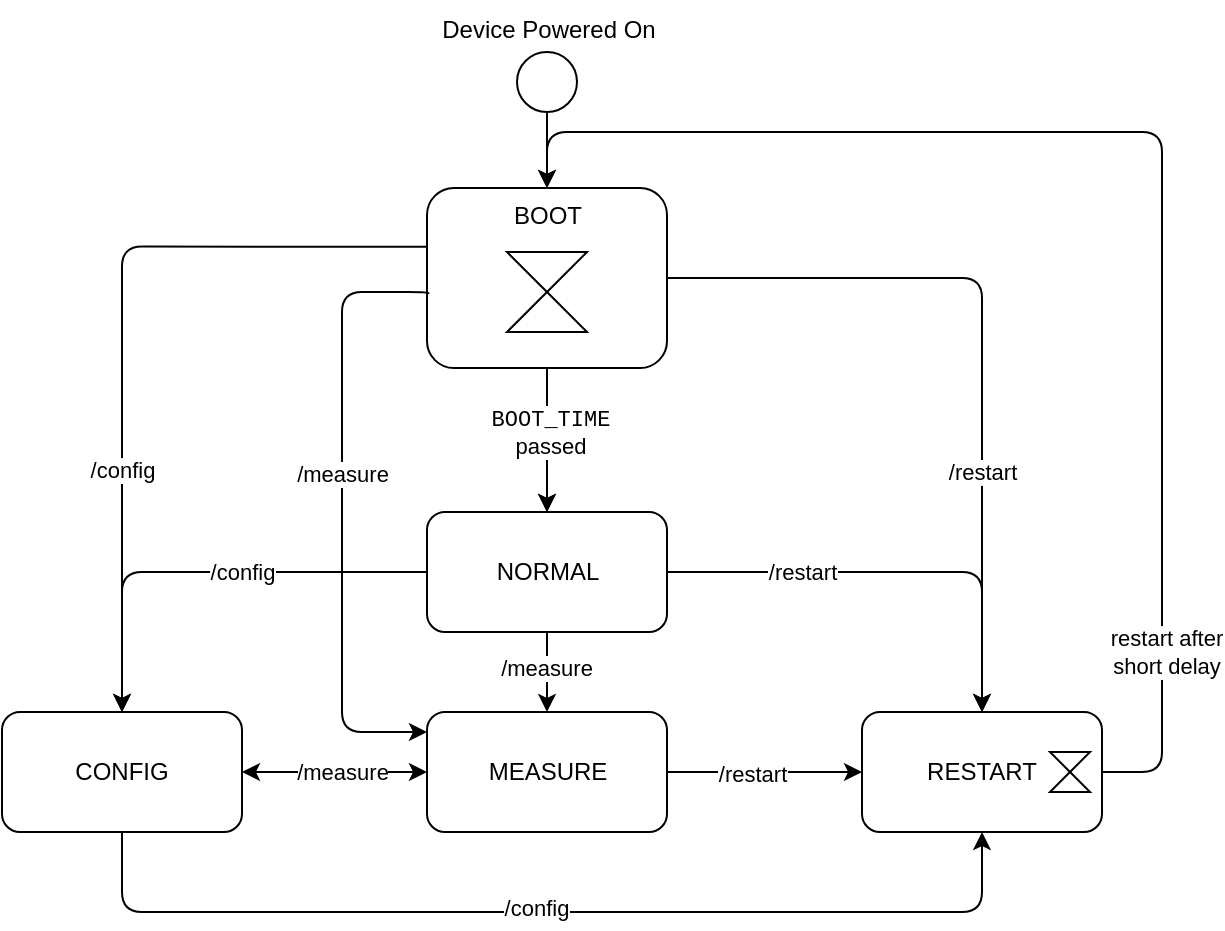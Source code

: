 <mxfile version="28.0.6">
  <diagram name="Page-1" id="dQ-U-f99uRvZ_cNCgXUa">
    <mxGraphModel dx="1947" dy="648" grid="1" gridSize="10" guides="1" tooltips="1" connect="1" arrows="1" fold="1" page="1" pageScale="1" pageWidth="850" pageHeight="1100" math="0" shadow="0">
      <root>
        <mxCell id="0" />
        <mxCell id="1" parent="0" />
        <mxCell id="7978M4uVV9RVU4iT2Jcb-8" style="edgeStyle=orthogonalEdgeStyle;rounded=0;orthogonalLoop=1;jettySize=auto;html=1;" edge="1" parent="1" source="7978M4uVV9RVU4iT2Jcb-4" target="7978M4uVV9RVU4iT2Jcb-3">
          <mxGeometry relative="1" as="geometry" />
        </mxCell>
        <mxCell id="7978M4uVV9RVU4iT2Jcb-39" value="" style="edgeStyle=orthogonalEdgeStyle;rounded=0;orthogonalLoop=1;jettySize=auto;html=1;" edge="1" parent="1" source="7978M4uVV9RVU4iT2Jcb-2" target="7978M4uVV9RVU4iT2Jcb-3">
          <mxGeometry relative="1" as="geometry" />
        </mxCell>
        <mxCell id="7978M4uVV9RVU4iT2Jcb-40" value="&lt;font face=&quot;Courier New&quot;&gt;BOOT_TIME&lt;/font&gt;&lt;div&gt;passed&lt;/div&gt;" style="edgeLabel;html=1;align=center;verticalAlign=middle;resizable=0;points=[];" vertex="1" connectable="0" parent="7978M4uVV9RVU4iT2Jcb-39">
          <mxGeometry x="-0.114" y="1" relative="1" as="geometry">
            <mxPoint as="offset" />
          </mxGeometry>
        </mxCell>
        <mxCell id="7978M4uVV9RVU4iT2Jcb-2" value="BOOT" style="rounded=1;whiteSpace=wrap;html=1;verticalAlign=top;" vertex="1" parent="1">
          <mxGeometry x="192.5" y="258" width="120" height="90" as="geometry" />
        </mxCell>
        <mxCell id="7978M4uVV9RVU4iT2Jcb-16" style="edgeStyle=orthogonalEdgeStyle;rounded=0;orthogonalLoop=1;jettySize=auto;html=1;" edge="1" parent="1" source="7978M4uVV9RVU4iT2Jcb-3" target="7978M4uVV9RVU4iT2Jcb-10">
          <mxGeometry relative="1" as="geometry" />
        </mxCell>
        <mxCell id="7978M4uVV9RVU4iT2Jcb-44" value="/measure" style="edgeLabel;html=1;align=center;verticalAlign=middle;resizable=0;points=[];" vertex="1" connectable="0" parent="7978M4uVV9RVU4iT2Jcb-16">
          <mxGeometry x="-0.103" y="-1" relative="1" as="geometry">
            <mxPoint as="offset" />
          </mxGeometry>
        </mxCell>
        <mxCell id="7978M4uVV9RVU4iT2Jcb-35" style="edgeStyle=orthogonalEdgeStyle;rounded=1;orthogonalLoop=1;jettySize=auto;html=1;curved=0;entryX=0.5;entryY=0;entryDx=0;entryDy=0;" edge="1" parent="1" source="7978M4uVV9RVU4iT2Jcb-3" target="7978M4uVV9RVU4iT2Jcb-9">
          <mxGeometry relative="1" as="geometry" />
        </mxCell>
        <mxCell id="7978M4uVV9RVU4iT2Jcb-37" value="/config" style="edgeLabel;html=1;align=center;verticalAlign=middle;resizable=0;points=[];" vertex="1" connectable="0" parent="7978M4uVV9RVU4iT2Jcb-35">
          <mxGeometry x="-0.212" y="11" relative="1" as="geometry">
            <mxPoint x="-5" y="-11" as="offset" />
          </mxGeometry>
        </mxCell>
        <mxCell id="7978M4uVV9RVU4iT2Jcb-36" style="edgeStyle=orthogonalEdgeStyle;rounded=1;orthogonalLoop=1;jettySize=auto;html=1;curved=0;" edge="1" parent="1" source="7978M4uVV9RVU4iT2Jcb-3" target="7978M4uVV9RVU4iT2Jcb-12">
          <mxGeometry relative="1" as="geometry" />
        </mxCell>
        <mxCell id="7978M4uVV9RVU4iT2Jcb-38" value="/restart" style="edgeLabel;html=1;align=center;verticalAlign=middle;resizable=0;points=[];" vertex="1" connectable="0" parent="7978M4uVV9RVU4iT2Jcb-36">
          <mxGeometry x="-0.487" y="-3" relative="1" as="geometry">
            <mxPoint x="9" y="-3" as="offset" />
          </mxGeometry>
        </mxCell>
        <mxCell id="7978M4uVV9RVU4iT2Jcb-3" value="NORMAL" style="rounded=1;whiteSpace=wrap;html=1;" vertex="1" parent="1">
          <mxGeometry x="192.5" y="420" width="120" height="60" as="geometry" />
        </mxCell>
        <mxCell id="7978M4uVV9RVU4iT2Jcb-20" style="edgeStyle=orthogonalEdgeStyle;rounded=1;orthogonalLoop=1;jettySize=auto;html=1;curved=0;entryX=0.5;entryY=0;entryDx=0;entryDy=0;exitX=0.004;exitY=0.326;exitDx=0;exitDy=0;exitPerimeter=0;" edge="1" parent="1" source="7978M4uVV9RVU4iT2Jcb-2" target="7978M4uVV9RVU4iT2Jcb-9">
          <mxGeometry relative="1" as="geometry" />
        </mxCell>
        <mxCell id="7978M4uVV9RVU4iT2Jcb-26" value="/config" style="edgeLabel;html=1;align=center;verticalAlign=middle;resizable=0;points=[];" vertex="1" connectable="0" parent="7978M4uVV9RVU4iT2Jcb-20">
          <mxGeometry x="0.305" y="26" relative="1" as="geometry">
            <mxPoint x="-26" y="13" as="offset" />
          </mxGeometry>
        </mxCell>
        <mxCell id="7978M4uVV9RVU4iT2Jcb-22" style="edgeStyle=orthogonalEdgeStyle;rounded=1;orthogonalLoop=1;jettySize=auto;html=1;curved=0;exitX=0.006;exitY=0.589;exitDx=0;exitDy=0;exitPerimeter=0;" edge="1" parent="1" source="7978M4uVV9RVU4iT2Jcb-2" target="7978M4uVV9RVU4iT2Jcb-10">
          <mxGeometry relative="1" as="geometry">
            <Array as="points">
              <mxPoint x="193" y="310" />
              <mxPoint x="150" y="310" />
              <mxPoint x="150" y="530" />
            </Array>
          </mxGeometry>
        </mxCell>
        <mxCell id="7978M4uVV9RVU4iT2Jcb-28" value="/measure" style="edgeLabel;html=1;align=center;verticalAlign=middle;resizable=0;points=[];" vertex="1" connectable="0" parent="7978M4uVV9RVU4iT2Jcb-22">
          <mxGeometry x="0.12" y="-2" relative="1" as="geometry">
            <mxPoint x="2" y="-37" as="offset" />
          </mxGeometry>
        </mxCell>
        <mxCell id="7978M4uVV9RVU4iT2Jcb-23" style="edgeStyle=orthogonalEdgeStyle;rounded=1;orthogonalLoop=1;jettySize=auto;html=1;entryX=0.5;entryY=0;entryDx=0;entryDy=0;curved=0;" edge="1" parent="1" source="7978M4uVV9RVU4iT2Jcb-2" target="7978M4uVV9RVU4iT2Jcb-12">
          <mxGeometry relative="1" as="geometry" />
        </mxCell>
        <mxCell id="7978M4uVV9RVU4iT2Jcb-27" value="/restart" style="edgeLabel;html=1;align=center;verticalAlign=middle;resizable=0;points=[];" vertex="1" connectable="0" parent="7978M4uVV9RVU4iT2Jcb-23">
          <mxGeometry x="-0.415" y="-23" relative="1" as="geometry">
            <mxPoint x="48" y="74" as="offset" />
          </mxGeometry>
        </mxCell>
        <mxCell id="7978M4uVV9RVU4iT2Jcb-14" style="edgeStyle=orthogonalEdgeStyle;rounded=0;orthogonalLoop=1;jettySize=auto;html=1;startArrow=classic;startFill=1;" edge="1" parent="1" source="7978M4uVV9RVU4iT2Jcb-9" target="7978M4uVV9RVU4iT2Jcb-10">
          <mxGeometry relative="1" as="geometry" />
        </mxCell>
        <mxCell id="7978M4uVV9RVU4iT2Jcb-32" value="/measure" style="edgeLabel;html=1;align=center;verticalAlign=middle;resizable=0;points=[];" vertex="1" connectable="0" parent="7978M4uVV9RVU4iT2Jcb-14">
          <mxGeometry x="-0.074" y="-1" relative="1" as="geometry">
            <mxPoint x="7" y="-1" as="offset" />
          </mxGeometry>
        </mxCell>
        <mxCell id="7978M4uVV9RVU4iT2Jcb-18" style="edgeStyle=orthogonalEdgeStyle;rounded=1;orthogonalLoop=1;jettySize=auto;html=1;curved=0;exitX=0.5;exitY=1;exitDx=0;exitDy=0;entryX=0.5;entryY=1;entryDx=0;entryDy=0;" edge="1" parent="1" source="7978M4uVV9RVU4iT2Jcb-9" target="7978M4uVV9RVU4iT2Jcb-12">
          <mxGeometry relative="1" as="geometry">
            <mxPoint x="450" y="610" as="targetPoint" />
            <Array as="points">
              <mxPoint x="40" y="620" />
              <mxPoint x="470" y="620" />
            </Array>
          </mxGeometry>
        </mxCell>
        <mxCell id="7978M4uVV9RVU4iT2Jcb-31" value="/config" style="edgeLabel;html=1;align=center;verticalAlign=middle;resizable=0;points=[];" vertex="1" connectable="0" parent="7978M4uVV9RVU4iT2Jcb-18">
          <mxGeometry x="-0.152" y="2" relative="1" as="geometry">
            <mxPoint x="31" as="offset" />
          </mxGeometry>
        </mxCell>
        <mxCell id="7978M4uVV9RVU4iT2Jcb-9" value="CONFIG" style="rounded=1;whiteSpace=wrap;html=1;" vertex="1" parent="1">
          <mxGeometry x="-20" y="520" width="120" height="60" as="geometry" />
        </mxCell>
        <mxCell id="7978M4uVV9RVU4iT2Jcb-19" style="edgeStyle=orthogonalEdgeStyle;rounded=0;orthogonalLoop=1;jettySize=auto;html=1;" edge="1" parent="1" source="7978M4uVV9RVU4iT2Jcb-10" target="7978M4uVV9RVU4iT2Jcb-12">
          <mxGeometry relative="1" as="geometry" />
        </mxCell>
        <mxCell id="7978M4uVV9RVU4iT2Jcb-34" value="/restart" style="edgeLabel;html=1;align=center;verticalAlign=middle;resizable=0;points=[];" vertex="1" connectable="0" parent="7978M4uVV9RVU4iT2Jcb-19">
          <mxGeometry x="-0.139" y="-1" relative="1" as="geometry">
            <mxPoint as="offset" />
          </mxGeometry>
        </mxCell>
        <mxCell id="7978M4uVV9RVU4iT2Jcb-10" value="MEASURE" style="rounded=1;whiteSpace=wrap;html=1;" vertex="1" parent="1">
          <mxGeometry x="192.5" y="520" width="120" height="60" as="geometry" />
        </mxCell>
        <mxCell id="7978M4uVV9RVU4iT2Jcb-24" style="edgeStyle=orthogonalEdgeStyle;rounded=1;orthogonalLoop=1;jettySize=auto;html=1;entryX=0.5;entryY=0;entryDx=0;entryDy=0;curved=0;exitX=1;exitY=0.5;exitDx=0;exitDy=0;" edge="1" parent="1" source="7978M4uVV9RVU4iT2Jcb-12" target="7978M4uVV9RVU4iT2Jcb-2">
          <mxGeometry relative="1" as="geometry">
            <Array as="points">
              <mxPoint x="560" y="550" />
              <mxPoint x="560" y="230" />
              <mxPoint x="253" y="230" />
            </Array>
          </mxGeometry>
        </mxCell>
        <mxCell id="7978M4uVV9RVU4iT2Jcb-45" value="restart after&lt;div&gt;short delay&lt;/div&gt;" style="edgeLabel;html=1;align=center;verticalAlign=middle;resizable=0;points=[];" vertex="1" connectable="0" parent="7978M4uVV9RVU4iT2Jcb-24">
          <mxGeometry x="-0.668" y="-2" relative="1" as="geometry">
            <mxPoint y="24" as="offset" />
          </mxGeometry>
        </mxCell>
        <mxCell id="7978M4uVV9RVU4iT2Jcb-12" value="RESTART" style="rounded=1;whiteSpace=wrap;html=1;" vertex="1" parent="1">
          <mxGeometry x="410" y="520" width="120" height="60" as="geometry" />
        </mxCell>
        <mxCell id="7978M4uVV9RVU4iT2Jcb-4" value="" style="shape=collate;html=1;" vertex="1" parent="1">
          <mxGeometry x="232.5" y="290" width="40" height="40" as="geometry" />
        </mxCell>
        <mxCell id="7978M4uVV9RVU4iT2Jcb-42" style="edgeStyle=orthogonalEdgeStyle;rounded=0;orthogonalLoop=1;jettySize=auto;html=1;" edge="1" parent="1" source="7978M4uVV9RVU4iT2Jcb-41" target="7978M4uVV9RVU4iT2Jcb-2">
          <mxGeometry relative="1" as="geometry" />
        </mxCell>
        <mxCell id="7978M4uVV9RVU4iT2Jcb-41" value="" style="ellipse;" vertex="1" parent="1">
          <mxGeometry x="237.5" y="190" width="30" height="30" as="geometry" />
        </mxCell>
        <mxCell id="7978M4uVV9RVU4iT2Jcb-43" value="Device Powered On" style="text;html=1;align=center;verticalAlign=middle;resizable=0;points=[];autosize=1;strokeColor=none;fillColor=none;" vertex="1" parent="1">
          <mxGeometry x="187.5" y="164" width="130" height="30" as="geometry" />
        </mxCell>
        <mxCell id="7978M4uVV9RVU4iT2Jcb-46" value="" style="shape=collate;html=1;" vertex="1" parent="1">
          <mxGeometry x="504" y="540" width="20" height="20" as="geometry" />
        </mxCell>
      </root>
    </mxGraphModel>
  </diagram>
</mxfile>
